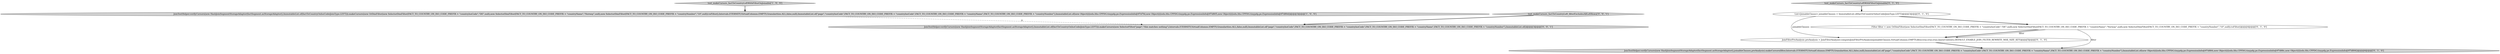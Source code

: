 digraph {
7 [style = filled, label = "JoinTestHelper.verifyCursors(new HashJoinSegmentStorageAdapter(factSegment.asStorageAdapter(),ImmutableList.of(factToCountryOnIsoCode(JoinType.LEFT))).makeCursors(new SelectorFilter(\"page\",\"this matches nothing\"),Intervals.ETERNITY,VirtualColumns.EMPTY,Granularities.ALL,false,null),ImmutableList.of(\"page\",\"countryIsoCode\",FACT_TO_COUNTRY_ON_ISO_CODE_PREFIX + \"countryIsoCode\",FACT_TO_COUNTRY_ON_ISO_CODE_PREFIX + \"countryName\",FACT_TO_COUNTRY_ON_ISO_CODE_PREFIX + \"countryNumber\"),ImmutableList.of())@@@3@@@['0', '0', '1']", fillcolor = lightgray, shape = ellipse image = "AAA0AAABBB3BBB"];
1 [style = filled, label = "test_makeCursors_factToCountryLeftWithFilterOnJoinable['1', '0', '0']", fillcolor = lightgray, shape = diamond image = "AAA0AAABBB1BBB"];
6 [style = filled, label = "test_makeCursors_factToCountryLeftWithFilterOnJoinable['0', '1', '0']", fillcolor = lightgray, shape = diamond image = "AAA0AAABBB2BBB"];
4 [style = filled, label = "List<JoinableClause> joinableClauses = ImmutableList.of(factToCountryOnIsoCode(JoinType.LEFT))@@@3@@@['0', '1', '0']", fillcolor = white, shape = ellipse image = "AAA0AAABBB2BBB"];
5 [style = filled, label = "JoinFilterPreAnalysis preAnalysis = JoinFilterAnalyzer.computeJoinFilterPreAnalysis(joinableClauses,VirtualColumns.EMPTY,filter,true,true,true,QueryContexts.DEFAULT_ENABLE_JOIN_FILTER_REWRITE_MAX_SIZE_KEY)@@@5@@@['0', '1', '0']", fillcolor = white, shape = ellipse image = "AAA1AAABBB2BBB"];
0 [style = filled, label = "JoinTestHelper.verifyCursors(new HashJoinSegmentStorageAdapter(factSegment.asStorageAdapter(),ImmutableList.of(factToCountryOnIsoCode(JoinType.LEFT))).makeCursors(new OrDimFilter(new SelectorDimFilter(FACT_TO_COUNTRY_ON_ISO_CODE_PREFIX + \"countryIsoCode\",\"DE\",null),new SelectorDimFilter(FACT_TO_COUNTRY_ON_ISO_CODE_PREFIX + \"countryName\",\"Norway\",null),new SelectorDimFilter(FACT_TO_COUNTRY_ON_ISO_CODE_PREFIX + \"countryNumber\",\"10\",null)).toFilter(),Intervals.ETERNITY,VirtualColumns.EMPTY,Granularities.ALL,false,null),ImmutableList.of(\"page\",\"countryIsoCode\",FACT_TO_COUNTRY_ON_ISO_CODE_PREFIX + \"countryIsoCode\",FACT_TO_COUNTRY_ON_ISO_CODE_PREFIX + \"countryName\",FACT_TO_COUNTRY_ON_ISO_CODE_PREFIX + \"countryNumber\"),ImmutableList.of(new Object((((edu.fdu.CPPDG.tinypdg.pe.ExpressionInfo@97d7fd,new Object((((edu.fdu.CPPDG.tinypdg.pe.ExpressionInfo@97d805,new Object((((edu.fdu.CPPDG.tinypdg.pe.ExpressionInfo@97d80d))@@@3@@@['1', '0', '0']", fillcolor = lightgray, shape = ellipse image = "AAA0AAABBB1BBB"];
3 [style = filled, label = "JoinTestHelper.verifyCursors(new HashJoinSegmentStorageAdapter(factSegment.asStorageAdapter(),joinableClauses,preAnalysis).makeCursors(filter,Intervals.ETERNITY,VirtualColumns.EMPTY,Granularities.ALL,false,null),ImmutableList.of(\"page\",\"countryIsoCode\",FACT_TO_COUNTRY_ON_ISO_CODE_PREFIX + \"countryIsoCode\",FACT_TO_COUNTRY_ON_ISO_CODE_PREFIX + \"countryName\",FACT_TO_COUNTRY_ON_ISO_CODE_PREFIX + \"countryNumber\"),ImmutableList.of(new Object((((edu.fdu.CPPDG.tinypdg.pe.ExpressionInfo@97d884,new Object((((edu.fdu.CPPDG.tinypdg.pe.ExpressionInfo@97d88c,new Object((((edu.fdu.CPPDG.tinypdg.pe.ExpressionInfo@97d894))@@@6@@@['0', '1', '0']", fillcolor = lightgray, shape = ellipse image = "AAA1AAABBB2BBB"];
2 [style = filled, label = "Filter filter = new OrDimFilter(new SelectorDimFilter(FACT_TO_COUNTRY_ON_ISO_CODE_PREFIX + \"countryIsoCode\",\"DE\",null),new SelectorDimFilter(FACT_TO_COUNTRY_ON_ISO_CODE_PREFIX + \"countryName\",\"Norway\",null),new SelectorDimFilter(FACT_TO_COUNTRY_ON_ISO_CODE_PREFIX + \"countryNumber\",\"10\",null)).toFilter()@@@4@@@['0', '1', '0']", fillcolor = white, shape = ellipse image = "AAA1AAABBB2BBB"];
8 [style = filled, label = "test_makeCursors_factToCountryLeft_filterExcludesAllLeftRows['0', '0', '1']", fillcolor = lightgray, shape = diamond image = "AAA0AAABBB3BBB"];
4->5 [style = solid, label="joinableClauses"];
8->7 [style = bold, label=""];
2->3 [style = solid, label="filter"];
5->3 [style = bold, label=""];
0->7 [style = dashed, label="0"];
6->4 [style = bold, label=""];
4->2 [style = bold, label=""];
2->5 [style = bold, label=""];
1->0 [style = bold, label=""];
2->5 [style = solid, label="filter"];
}

